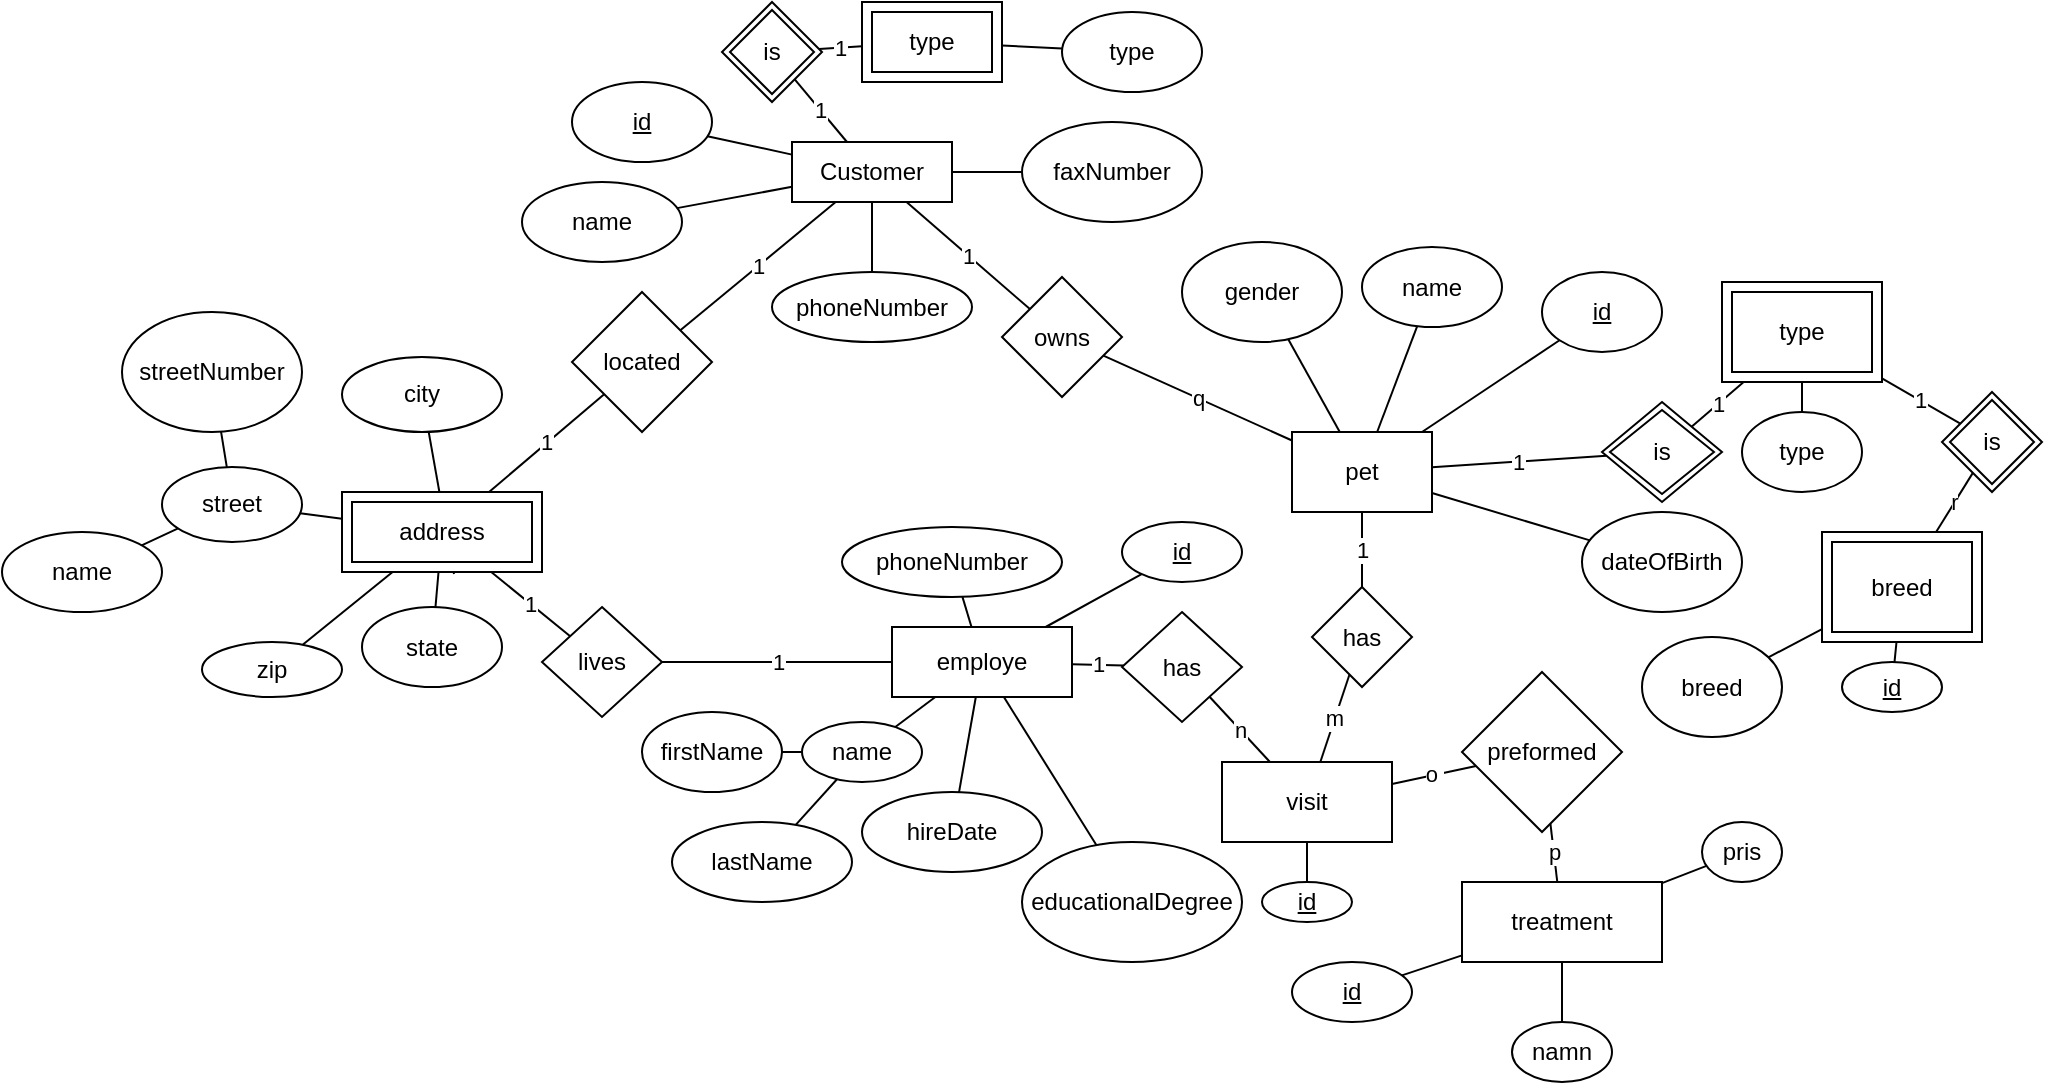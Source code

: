 <mxfile version="14.3.1" type="github">
  <diagram id="6yBv9EPGHSS3pZFMt0RR" name="Page-1">
    <mxGraphModel dx="918" dy="849" grid="1" gridSize="10" guides="1" tooltips="1" connect="1" arrows="1" fold="1" page="1" pageScale="1" pageWidth="2000" pageHeight="2000" math="0" shadow="0">
      <root>
        <mxCell id="0" />
        <mxCell id="1" parent="0" />
        <mxCell id="rghyE2yy_vqSzcF_WPR2-24" value="" style="edgeStyle=none;orthogonalLoop=1;jettySize=auto;html=1;endArrow=none;" parent="1" source="rghyE2yy_vqSzcF_WPR2-1" target="rghyE2yy_vqSzcF_WPR2-23" edge="1">
          <mxGeometry relative="1" as="geometry" />
        </mxCell>
        <mxCell id="rghyE2yy_vqSzcF_WPR2-29" value="" style="edgeStyle=none;orthogonalLoop=1;jettySize=auto;html=1;endArrow=none;" parent="1" source="rghyE2yy_vqSzcF_WPR2-1" target="rghyE2yy_vqSzcF_WPR2-28" edge="1">
          <mxGeometry relative="1" as="geometry" />
        </mxCell>
        <mxCell id="rghyE2yy_vqSzcF_WPR2-50" value="1" style="edgeStyle=none;orthogonalLoop=1;jettySize=auto;html=1;endArrow=none;" parent="1" source="rghyE2yy_vqSzcF_WPR2-1" target="rghyE2yy_vqSzcF_WPR2-49" edge="1">
          <mxGeometry relative="1" as="geometry" />
        </mxCell>
        <mxCell id="rghyE2yy_vqSzcF_WPR2-84" value="1" style="edgeStyle=none;orthogonalLoop=1;jettySize=auto;html=1;endArrow=none;" parent="1" source="rghyE2yy_vqSzcF_WPR2-1" target="rghyE2yy_vqSzcF_WPR2-83" edge="1">
          <mxGeometry relative="1" as="geometry" />
        </mxCell>
        <mxCell id="4AbZtlM--KpaMA0zl2eF-10" value="" style="edgeStyle=none;orthogonalLoop=1;jettySize=auto;html=1;endArrow=none;" edge="1" parent="1" source="rghyE2yy_vqSzcF_WPR2-1" target="4AbZtlM--KpaMA0zl2eF-9">
          <mxGeometry relative="1" as="geometry" />
        </mxCell>
        <mxCell id="rghyE2yy_vqSzcF_WPR2-1" value="Customer" style="rounded=0;whiteSpace=wrap;html=1;" parent="1" vertex="1">
          <mxGeometry x="425" y="90" width="80" height="30" as="geometry" />
        </mxCell>
        <mxCell id="rghyE2yy_vqSzcF_WPR2-9" value="" style="edgeStyle=none;orthogonalLoop=1;jettySize=auto;html=1;endArrow=none;" parent="1" source="rghyE2yy_vqSzcF_WPR2-2" target="rghyE2yy_vqSzcF_WPR2-8" edge="1">
          <mxGeometry relative="1" as="geometry" />
        </mxCell>
        <mxCell id="rghyE2yy_vqSzcF_WPR2-11" value="" style="edgeStyle=none;orthogonalLoop=1;jettySize=auto;html=1;endArrow=none;" parent="1" source="rghyE2yy_vqSzcF_WPR2-2" target="rghyE2yy_vqSzcF_WPR2-10" edge="1">
          <mxGeometry relative="1" as="geometry" />
        </mxCell>
        <mxCell id="rghyE2yy_vqSzcF_WPR2-41" value="1" style="edgeStyle=none;orthogonalLoop=1;jettySize=auto;html=1;endArrow=none;" parent="1" source="rghyE2yy_vqSzcF_WPR2-2" target="rghyE2yy_vqSzcF_WPR2-39" edge="1">
          <mxGeometry relative="1" as="geometry" />
        </mxCell>
        <mxCell id="rghyE2yy_vqSzcF_WPR2-80" value="" style="edgeStyle=none;orthogonalLoop=1;jettySize=auto;html=1;endArrow=none;" parent="1" source="rghyE2yy_vqSzcF_WPR2-2" target="rghyE2yy_vqSzcF_WPR2-79" edge="1">
          <mxGeometry relative="1" as="geometry" />
        </mxCell>
        <mxCell id="rghyE2yy_vqSzcF_WPR2-82" value="" style="edgeStyle=none;orthogonalLoop=1;jettySize=auto;html=1;endArrow=none;" parent="1" source="rghyE2yy_vqSzcF_WPR2-2" target="rghyE2yy_vqSzcF_WPR2-81" edge="1">
          <mxGeometry relative="1" as="geometry" />
        </mxCell>
        <mxCell id="rghyE2yy_vqSzcF_WPR2-109" value="1" style="edgeStyle=none;orthogonalLoop=1;jettySize=auto;html=1;endArrow=none;" parent="1" source="rghyE2yy_vqSzcF_WPR2-2" target="rghyE2yy_vqSzcF_WPR2-159" edge="1">
          <mxGeometry relative="1" as="geometry">
            <mxPoint x="703.158" y="358.158" as="targetPoint" />
          </mxGeometry>
        </mxCell>
        <mxCell id="rghyE2yy_vqSzcF_WPR2-2" value="pet" style="rounded=0;whiteSpace=wrap;html=1;" parent="1" vertex="1">
          <mxGeometry x="675" y="235" width="70" height="40" as="geometry" />
        </mxCell>
        <mxCell id="rghyE2yy_vqSzcF_WPR2-8" value="&lt;u&gt;id&lt;/u&gt;" style="ellipse;whiteSpace=wrap;html=1;rounded=0;" parent="1" vertex="1">
          <mxGeometry x="800" y="155" width="60" height="40" as="geometry" />
        </mxCell>
        <mxCell id="rghyE2yy_vqSzcF_WPR2-10" value="name" style="ellipse;whiteSpace=wrap;html=1;rounded=0;" parent="1" vertex="1">
          <mxGeometry x="710" y="142.5" width="70" height="40" as="geometry" />
        </mxCell>
        <mxCell id="rghyE2yy_vqSzcF_WPR2-23" value="name" style="ellipse;whiteSpace=wrap;html=1;rounded=0;" parent="1" vertex="1">
          <mxGeometry x="290" y="110" width="80" height="40" as="geometry" />
        </mxCell>
        <mxCell id="rghyE2yy_vqSzcF_WPR2-28" value="&lt;u&gt;id&lt;/u&gt;" style="ellipse;whiteSpace=wrap;html=1;rounded=0;" parent="1" vertex="1">
          <mxGeometry x="315" y="60" width="70" height="40" as="geometry" />
        </mxCell>
        <mxCell id="rghyE2yy_vqSzcF_WPR2-43" value="1" style="edgeStyle=none;orthogonalLoop=1;jettySize=auto;html=1;endArrow=none;" parent="1" source="rghyE2yy_vqSzcF_WPR2-37" target="rghyE2yy_vqSzcF_WPR2-40" edge="1">
          <mxGeometry relative="1" as="geometry" />
        </mxCell>
        <mxCell id="rghyE2yy_vqSzcF_WPR2-46" value="" style="edgeStyle=none;orthogonalLoop=1;jettySize=auto;html=1;endArrow=none;" parent="1" source="rghyE2yy_vqSzcF_WPR2-37" target="rghyE2yy_vqSzcF_WPR2-45" edge="1">
          <mxGeometry relative="1" as="geometry" />
        </mxCell>
        <mxCell id="rghyE2yy_vqSzcF_WPR2-37" value="type" style="shape=ext;margin=3;double=1;whiteSpace=wrap;html=1;align=center;" parent="1" vertex="1">
          <mxGeometry x="890" y="160" width="80" height="50" as="geometry" />
        </mxCell>
        <mxCell id="rghyE2yy_vqSzcF_WPR2-48" value="" style="edgeStyle=none;orthogonalLoop=1;jettySize=auto;html=1;endArrow=none;" parent="1" source="rghyE2yy_vqSzcF_WPR2-38" target="rghyE2yy_vqSzcF_WPR2-47" edge="1">
          <mxGeometry relative="1" as="geometry" />
        </mxCell>
        <mxCell id="rghyE2yy_vqSzcF_WPR2-197" value="" style="edgeStyle=none;orthogonalLoop=1;jettySize=auto;html=1;endArrow=none;" parent="1" source="rghyE2yy_vqSzcF_WPR2-38" target="rghyE2yy_vqSzcF_WPR2-196" edge="1">
          <mxGeometry relative="1" as="geometry" />
        </mxCell>
        <mxCell id="rghyE2yy_vqSzcF_WPR2-198" value="r" style="edgeStyle=none;orthogonalLoop=1;jettySize=auto;html=1;endArrow=none;" parent="1" source="rghyE2yy_vqSzcF_WPR2-38" target="rghyE2yy_vqSzcF_WPR2-40" edge="1">
          <mxGeometry relative="1" as="geometry" />
        </mxCell>
        <mxCell id="rghyE2yy_vqSzcF_WPR2-38" value="breed" style="shape=ext;margin=3;double=1;whiteSpace=wrap;html=1;align=center;" parent="1" vertex="1">
          <mxGeometry x="940" y="285" width="80" height="55" as="geometry" />
        </mxCell>
        <mxCell id="rghyE2yy_vqSzcF_WPR2-42" value="1" style="edgeStyle=none;orthogonalLoop=1;jettySize=auto;html=1;endArrow=none;" parent="1" source="rghyE2yy_vqSzcF_WPR2-39" target="rghyE2yy_vqSzcF_WPR2-37" edge="1">
          <mxGeometry relative="1" as="geometry" />
        </mxCell>
        <mxCell id="rghyE2yy_vqSzcF_WPR2-39" value="is" style="shape=rhombus;double=1;perimeter=rhombusPerimeter;whiteSpace=wrap;html=1;align=center;" parent="1" vertex="1">
          <mxGeometry x="830" y="220" width="60" height="50" as="geometry" />
        </mxCell>
        <mxCell id="rghyE2yy_vqSzcF_WPR2-40" value="is" style="shape=rhombus;double=1;perimeter=rhombusPerimeter;whiteSpace=wrap;html=1;align=center;" parent="1" vertex="1">
          <mxGeometry x="1000" y="215" width="50" height="50" as="geometry" />
        </mxCell>
        <mxCell id="rghyE2yy_vqSzcF_WPR2-45" value="type" style="ellipse;whiteSpace=wrap;html=1;" parent="1" vertex="1">
          <mxGeometry x="900" y="225" width="60" height="40" as="geometry" />
        </mxCell>
        <mxCell id="rghyE2yy_vqSzcF_WPR2-47" value="breed" style="ellipse;whiteSpace=wrap;html=1;" parent="1" vertex="1">
          <mxGeometry x="850" y="337.5" width="70" height="50" as="geometry" />
        </mxCell>
        <mxCell id="rghyE2yy_vqSzcF_WPR2-49" value="is" style="shape=rhombus;double=1;perimeter=rhombusPerimeter;whiteSpace=wrap;html=1;align=center;" parent="1" vertex="1">
          <mxGeometry x="390" y="20" width="50" height="50" as="geometry" />
        </mxCell>
        <mxCell id="rghyE2yy_vqSzcF_WPR2-52" value="1" style="edgeStyle=none;orthogonalLoop=1;jettySize=auto;html=1;endArrow=none;" parent="1" source="rghyE2yy_vqSzcF_WPR2-51" target="rghyE2yy_vqSzcF_WPR2-49" edge="1">
          <mxGeometry relative="1" as="geometry" />
        </mxCell>
        <mxCell id="rghyE2yy_vqSzcF_WPR2-54" value="" style="edgeStyle=none;orthogonalLoop=1;jettySize=auto;html=1;endArrow=none;" parent="1" source="rghyE2yy_vqSzcF_WPR2-51" target="rghyE2yy_vqSzcF_WPR2-53" edge="1">
          <mxGeometry relative="1" as="geometry" />
        </mxCell>
        <mxCell id="rghyE2yy_vqSzcF_WPR2-51" value="type" style="shape=ext;margin=3;double=1;whiteSpace=wrap;html=1;align=center;" parent="1" vertex="1">
          <mxGeometry x="460" y="20" width="70" height="40" as="geometry" />
        </mxCell>
        <mxCell id="rghyE2yy_vqSzcF_WPR2-53" value="type" style="ellipse;whiteSpace=wrap;html=1;" parent="1" vertex="1">
          <mxGeometry x="560" y="25" width="70" height="40" as="geometry" />
        </mxCell>
        <mxCell id="rghyE2yy_vqSzcF_WPR2-57" value="1" style="edgeStyle=none;orthogonalLoop=1;jettySize=auto;html=1;endArrow=none;" parent="1" source="rghyE2yy_vqSzcF_WPR2-193" target="rghyE2yy_vqSzcF_WPR2-56" edge="1">
          <mxGeometry relative="1" as="geometry">
            <mxPoint x="260.811" y="265" as="sourcePoint" />
          </mxGeometry>
        </mxCell>
        <mxCell id="rghyE2yy_vqSzcF_WPR2-60" value="1" style="edgeStyle=none;orthogonalLoop=1;jettySize=auto;html=1;endArrow=none;" parent="1" source="rghyE2yy_vqSzcF_WPR2-193" target="rghyE2yy_vqSzcF_WPR2-59" edge="1">
          <mxGeometry relative="1" as="geometry">
            <mxPoint x="263.333" y="300" as="sourcePoint" />
          </mxGeometry>
        </mxCell>
        <mxCell id="rghyE2yy_vqSzcF_WPR2-64" value="" style="edgeStyle=none;orthogonalLoop=1;jettySize=auto;html=1;endArrow=none;" parent="1" source="rghyE2yy_vqSzcF_WPR2-193" target="rghyE2yy_vqSzcF_WPR2-63" edge="1">
          <mxGeometry relative="1" as="geometry">
            <mxPoint x="200" y="277.674" as="sourcePoint" />
          </mxGeometry>
        </mxCell>
        <mxCell id="rghyE2yy_vqSzcF_WPR2-70" value="" style="edgeStyle=none;orthogonalLoop=1;jettySize=auto;html=1;endArrow=none;exitX=0.56;exitY=1.025;exitDx=0;exitDy=0;exitPerimeter=0;" parent="1" source="rghyE2yy_vqSzcF_WPR2-193" target="rghyE2yy_vqSzcF_WPR2-69" edge="1">
          <mxGeometry relative="1" as="geometry">
            <mxPoint x="240" y="265" as="sourcePoint" />
          </mxGeometry>
        </mxCell>
        <mxCell id="rghyE2yy_vqSzcF_WPR2-72" value="" style="edgeStyle=none;orthogonalLoop=1;jettySize=auto;html=1;endArrow=none;" parent="1" source="rghyE2yy_vqSzcF_WPR2-193" target="rghyE2yy_vqSzcF_WPR2-71" edge="1">
          <mxGeometry relative="1" as="geometry">
            <mxPoint x="221.593" y="300" as="sourcePoint" />
          </mxGeometry>
        </mxCell>
        <mxCell id="rghyE2yy_vqSzcF_WPR2-74" value="" style="edgeStyle=none;orthogonalLoop=1;jettySize=auto;html=1;endArrow=none;" parent="1" source="rghyE2yy_vqSzcF_WPR2-193" target="rghyE2yy_vqSzcF_WPR2-73" edge="1">
          <mxGeometry relative="1" as="geometry">
            <mxPoint x="241.521" y="300" as="sourcePoint" />
          </mxGeometry>
        </mxCell>
        <mxCell id="rghyE2yy_vqSzcF_WPR2-58" value="1" style="edgeStyle=none;orthogonalLoop=1;jettySize=auto;html=1;endArrow=none;" parent="1" source="rghyE2yy_vqSzcF_WPR2-56" target="rghyE2yy_vqSzcF_WPR2-1" edge="1">
          <mxGeometry relative="1" as="geometry" />
        </mxCell>
        <mxCell id="rghyE2yy_vqSzcF_WPR2-56" value="located" style="rhombus;whiteSpace=wrap;html=1;rounded=0;" parent="1" vertex="1">
          <mxGeometry x="315" y="165" width="70" height="70" as="geometry" />
        </mxCell>
        <mxCell id="rghyE2yy_vqSzcF_WPR2-62" value="1" style="edgeStyle=none;orthogonalLoop=1;jettySize=auto;html=1;endArrow=none;" parent="1" source="rghyE2yy_vqSzcF_WPR2-59" target="rghyE2yy_vqSzcF_WPR2-61" edge="1">
          <mxGeometry relative="1" as="geometry" />
        </mxCell>
        <mxCell id="rghyE2yy_vqSzcF_WPR2-59" value="lives" style="rhombus;whiteSpace=wrap;html=1;rounded=0;" parent="1" vertex="1">
          <mxGeometry x="300" y="322.5" width="60" height="55" as="geometry" />
        </mxCell>
        <mxCell id="rghyE2yy_vqSzcF_WPR2-78" value="" style="edgeStyle=none;orthogonalLoop=1;jettySize=auto;html=1;endArrow=none;" parent="1" source="rghyE2yy_vqSzcF_WPR2-1" target="rghyE2yy_vqSzcF_WPR2-77" edge="1">
          <mxGeometry relative="1" as="geometry" />
        </mxCell>
        <mxCell id="rghyE2yy_vqSzcF_WPR2-94" value="" style="edgeStyle=none;orthogonalLoop=1;jettySize=auto;html=1;endArrow=none;" parent="1" source="rghyE2yy_vqSzcF_WPR2-61" target="rghyE2yy_vqSzcF_WPR2-93" edge="1">
          <mxGeometry relative="1" as="geometry" />
        </mxCell>
        <mxCell id="rghyE2yy_vqSzcF_WPR2-96" value="" style="edgeStyle=none;orthogonalLoop=1;jettySize=auto;html=1;endArrow=none;" parent="1" source="rghyE2yy_vqSzcF_WPR2-61" target="rghyE2yy_vqSzcF_WPR2-95" edge="1">
          <mxGeometry relative="1" as="geometry" />
        </mxCell>
        <mxCell id="rghyE2yy_vqSzcF_WPR2-103" value="" style="edgeStyle=none;orthogonalLoop=1;jettySize=auto;html=1;endArrow=none;" parent="1" source="rghyE2yy_vqSzcF_WPR2-61" target="rghyE2yy_vqSzcF_WPR2-102" edge="1">
          <mxGeometry relative="1" as="geometry" />
        </mxCell>
        <mxCell id="rghyE2yy_vqSzcF_WPR2-105" value="" style="edgeStyle=none;orthogonalLoop=1;jettySize=auto;html=1;endArrow=none;" parent="1" source="rghyE2yy_vqSzcF_WPR2-61" target="rghyE2yy_vqSzcF_WPR2-104" edge="1">
          <mxGeometry relative="1" as="geometry" />
        </mxCell>
        <mxCell id="rghyE2yy_vqSzcF_WPR2-110" value="1" style="edgeStyle=none;orthogonalLoop=1;jettySize=auto;html=1;endArrow=none;" parent="1" source="rghyE2yy_vqSzcF_WPR2-61" target="rghyE2yy_vqSzcF_WPR2-158" edge="1">
          <mxGeometry relative="1" as="geometry">
            <mxPoint x="642.353" y="372.647" as="targetPoint" />
          </mxGeometry>
        </mxCell>
        <mxCell id="4AbZtlM--KpaMA0zl2eF-8" value="" style="edgeStyle=none;orthogonalLoop=1;jettySize=auto;html=1;endArrow=none;" edge="1" parent="1" source="rghyE2yy_vqSzcF_WPR2-61" target="4AbZtlM--KpaMA0zl2eF-6">
          <mxGeometry relative="1" as="geometry" />
        </mxCell>
        <mxCell id="rghyE2yy_vqSzcF_WPR2-61" value="employe" style="whiteSpace=wrap;html=1;rounded=0;" parent="1" vertex="1">
          <mxGeometry x="475" y="332.5" width="90" height="35" as="geometry" />
        </mxCell>
        <mxCell id="rghyE2yy_vqSzcF_WPR2-66" value="" style="edgeStyle=none;orthogonalLoop=1;jettySize=auto;html=1;endArrow=none;" parent="1" source="rghyE2yy_vqSzcF_WPR2-63" target="rghyE2yy_vqSzcF_WPR2-65" edge="1">
          <mxGeometry relative="1" as="geometry" />
        </mxCell>
        <mxCell id="rghyE2yy_vqSzcF_WPR2-68" value="" style="edgeStyle=none;orthogonalLoop=1;jettySize=auto;html=1;endArrow=none;" parent="1" source="rghyE2yy_vqSzcF_WPR2-63" target="rghyE2yy_vqSzcF_WPR2-67" edge="1">
          <mxGeometry relative="1" as="geometry" />
        </mxCell>
        <mxCell id="rghyE2yy_vqSzcF_WPR2-63" value="street" style="ellipse;whiteSpace=wrap;html=1;rounded=0;" parent="1" vertex="1">
          <mxGeometry x="110" y="252.5" width="70" height="37.5" as="geometry" />
        </mxCell>
        <mxCell id="rghyE2yy_vqSzcF_WPR2-65" value="name" style="ellipse;whiteSpace=wrap;html=1;rounded=0;" parent="1" vertex="1">
          <mxGeometry x="30" y="285" width="80" height="40" as="geometry" />
        </mxCell>
        <mxCell id="rghyE2yy_vqSzcF_WPR2-67" value="streetNumber" style="ellipse;whiteSpace=wrap;html=1;rounded=0;" parent="1" vertex="1">
          <mxGeometry x="90" y="175" width="90" height="60" as="geometry" />
        </mxCell>
        <mxCell id="rghyE2yy_vqSzcF_WPR2-69" value="city" style="ellipse;whiteSpace=wrap;html=1;rounded=0;" parent="1" vertex="1">
          <mxGeometry x="200" y="197.5" width="80" height="37.5" as="geometry" />
        </mxCell>
        <mxCell id="rghyE2yy_vqSzcF_WPR2-71" value="zip" style="ellipse;whiteSpace=wrap;html=1;rounded=0;" parent="1" vertex="1">
          <mxGeometry x="130" y="340" width="70" height="27.5" as="geometry" />
        </mxCell>
        <mxCell id="rghyE2yy_vqSzcF_WPR2-73" value="state" style="ellipse;whiteSpace=wrap;html=1;rounded=0;" parent="1" vertex="1">
          <mxGeometry x="210" y="322.5" width="70" height="40" as="geometry" />
        </mxCell>
        <mxCell id="rghyE2yy_vqSzcF_WPR2-77" value="faxNumber" style="ellipse;whiteSpace=wrap;html=1;rounded=0;" parent="1" vertex="1">
          <mxGeometry x="540" y="80" width="90" height="50" as="geometry" />
        </mxCell>
        <mxCell id="rghyE2yy_vqSzcF_WPR2-79" value="gender" style="ellipse;whiteSpace=wrap;html=1;rounded=0;" parent="1" vertex="1">
          <mxGeometry x="620" y="140" width="80" height="50" as="geometry" />
        </mxCell>
        <mxCell id="rghyE2yy_vqSzcF_WPR2-81" value="dateOfBirth" style="ellipse;whiteSpace=wrap;html=1;rounded=0;" parent="1" vertex="1">
          <mxGeometry x="820" y="275" width="80" height="50" as="geometry" />
        </mxCell>
        <mxCell id="rghyE2yy_vqSzcF_WPR2-85" value="q" style="edgeStyle=none;orthogonalLoop=1;jettySize=auto;html=1;endArrow=none;" parent="1" source="rghyE2yy_vqSzcF_WPR2-83" target="rghyE2yy_vqSzcF_WPR2-2" edge="1">
          <mxGeometry relative="1" as="geometry" />
        </mxCell>
        <mxCell id="rghyE2yy_vqSzcF_WPR2-83" value="owns" style="rhombus;whiteSpace=wrap;html=1;rounded=0;" parent="1" vertex="1">
          <mxGeometry x="530" y="157.5" width="60" height="60" as="geometry" />
        </mxCell>
        <mxCell id="rghyE2yy_vqSzcF_WPR2-93" value="&lt;u&gt;id&lt;/u&gt;" style="ellipse;whiteSpace=wrap;html=1;rounded=0;" parent="1" vertex="1">
          <mxGeometry x="590" y="280" width="60" height="30" as="geometry" />
        </mxCell>
        <mxCell id="rghyE2yy_vqSzcF_WPR2-98" value="" style="edgeStyle=none;orthogonalLoop=1;jettySize=auto;html=1;endArrow=none;" parent="1" source="rghyE2yy_vqSzcF_WPR2-95" target="rghyE2yy_vqSzcF_WPR2-97" edge="1">
          <mxGeometry relative="1" as="geometry" />
        </mxCell>
        <mxCell id="rghyE2yy_vqSzcF_WPR2-100" value="" style="edgeStyle=none;orthogonalLoop=1;jettySize=auto;html=1;endArrow=none;" parent="1" source="rghyE2yy_vqSzcF_WPR2-95" target="rghyE2yy_vqSzcF_WPR2-99" edge="1">
          <mxGeometry relative="1" as="geometry" />
        </mxCell>
        <mxCell id="rghyE2yy_vqSzcF_WPR2-95" value="name" style="ellipse;whiteSpace=wrap;html=1;rounded=0;" parent="1" vertex="1">
          <mxGeometry x="430" y="380" width="60" height="30" as="geometry" />
        </mxCell>
        <mxCell id="rghyE2yy_vqSzcF_WPR2-97" value="firstName" style="ellipse;whiteSpace=wrap;html=1;rounded=0;" parent="1" vertex="1">
          <mxGeometry x="350" y="375" width="70" height="40" as="geometry" />
        </mxCell>
        <mxCell id="rghyE2yy_vqSzcF_WPR2-99" value="lastName" style="ellipse;whiteSpace=wrap;html=1;rounded=0;" parent="1" vertex="1">
          <mxGeometry x="365" y="430" width="90" height="40" as="geometry" />
        </mxCell>
        <mxCell id="rghyE2yy_vqSzcF_WPR2-102" value="educationalDegree" style="ellipse;whiteSpace=wrap;html=1;rounded=0;" parent="1" vertex="1">
          <mxGeometry x="540" y="440" width="110" height="60" as="geometry" />
        </mxCell>
        <mxCell id="rghyE2yy_vqSzcF_WPR2-104" value="hireDate" style="ellipse;whiteSpace=wrap;html=1;rounded=0;" parent="1" vertex="1">
          <mxGeometry x="460" y="415" width="90" height="40" as="geometry" />
        </mxCell>
        <mxCell id="rghyE2yy_vqSzcF_WPR2-117" style="edgeStyle=none;orthogonalLoop=1;jettySize=auto;html=1;exitX=0.5;exitY=1;exitDx=0;exitDy=0;endArrow=none;" parent="1" edge="1">
          <mxGeometry relative="1" as="geometry">
            <mxPoint x="790" y="465" as="sourcePoint" />
            <mxPoint x="790" y="465" as="targetPoint" />
          </mxGeometry>
        </mxCell>
        <mxCell id="rghyE2yy_vqSzcF_WPR2-161" value="n" style="edgeStyle=none;orthogonalLoop=1;jettySize=auto;html=1;endArrow=none;" parent="1" source="rghyE2yy_vqSzcF_WPR2-170" target="rghyE2yy_vqSzcF_WPR2-158" edge="1">
          <mxGeometry relative="1" as="geometry">
            <mxPoint x="685.385" y="410" as="sourcePoint" />
          </mxGeometry>
        </mxCell>
        <mxCell id="rghyE2yy_vqSzcF_WPR2-164" value="o&amp;nbsp;" style="edgeStyle=none;orthogonalLoop=1;jettySize=auto;html=1;endArrow=none;" parent="1" source="rghyE2yy_vqSzcF_WPR2-170" target="rghyE2yy_vqSzcF_WPR2-163" edge="1">
          <mxGeometry relative="1" as="geometry">
            <mxPoint x="760.0" y="437.692" as="sourcePoint" />
          </mxGeometry>
        </mxCell>
        <mxCell id="rghyE2yy_vqSzcF_WPR2-158" value="has" style="rhombus;whiteSpace=wrap;html=1;" parent="1" vertex="1">
          <mxGeometry x="590" y="325" width="60" height="55" as="geometry" />
        </mxCell>
        <mxCell id="rghyE2yy_vqSzcF_WPR2-160" value="m" style="edgeStyle=none;orthogonalLoop=1;jettySize=auto;html=1;endArrow=none;" parent="1" source="rghyE2yy_vqSzcF_WPR2-159" target="rghyE2yy_vqSzcF_WPR2-170" edge="1">
          <mxGeometry relative="1" as="geometry">
            <mxPoint x="739.091" y="410" as="targetPoint" />
          </mxGeometry>
        </mxCell>
        <mxCell id="rghyE2yy_vqSzcF_WPR2-172" value="1" style="edgeStyle=none;orthogonalLoop=1;jettySize=auto;html=1;endArrow=none;" parent="1" source="rghyE2yy_vqSzcF_WPR2-159" target="rghyE2yy_vqSzcF_WPR2-2" edge="1">
          <mxGeometry relative="1" as="geometry" />
        </mxCell>
        <mxCell id="rghyE2yy_vqSzcF_WPR2-159" value="has" style="rhombus;whiteSpace=wrap;html=1;" parent="1" vertex="1">
          <mxGeometry x="685" y="312.5" width="50" height="50" as="geometry" />
        </mxCell>
        <mxCell id="rghyE2yy_vqSzcF_WPR2-166" value="p" style="edgeStyle=none;orthogonalLoop=1;jettySize=auto;html=1;endArrow=none;" parent="1" source="rghyE2yy_vqSzcF_WPR2-163" target="rghyE2yy_vqSzcF_WPR2-165" edge="1">
          <mxGeometry relative="1" as="geometry" />
        </mxCell>
        <mxCell id="rghyE2yy_vqSzcF_WPR2-163" value="preformed" style="rhombus;whiteSpace=wrap;html=1;rounded=0;" parent="1" vertex="1">
          <mxGeometry x="760" y="355" width="80" height="80" as="geometry" />
        </mxCell>
        <mxCell id="rghyE2yy_vqSzcF_WPR2-177" value="" style="edgeStyle=none;orthogonalLoop=1;jettySize=auto;html=1;endArrow=none;" parent="1" source="rghyE2yy_vqSzcF_WPR2-165" target="rghyE2yy_vqSzcF_WPR2-176" edge="1">
          <mxGeometry relative="1" as="geometry" />
        </mxCell>
        <mxCell id="rghyE2yy_vqSzcF_WPR2-179" value="" style="edgeStyle=none;orthogonalLoop=1;jettySize=auto;html=1;endArrow=none;" parent="1" source="rghyE2yy_vqSzcF_WPR2-165" target="rghyE2yy_vqSzcF_WPR2-178" edge="1">
          <mxGeometry relative="1" as="geometry" />
        </mxCell>
        <mxCell id="rghyE2yy_vqSzcF_WPR2-180" value="" style="edgeStyle=none;orthogonalLoop=1;jettySize=auto;html=1;endArrow=none;" parent="1" source="rghyE2yy_vqSzcF_WPR2-165" target="rghyE2yy_vqSzcF_WPR2-178" edge="1">
          <mxGeometry relative="1" as="geometry" />
        </mxCell>
        <mxCell id="rghyE2yy_vqSzcF_WPR2-183" value="" style="edgeStyle=none;orthogonalLoop=1;jettySize=auto;html=1;endArrow=none;" parent="1" source="rghyE2yy_vqSzcF_WPR2-165" target="rghyE2yy_vqSzcF_WPR2-182" edge="1">
          <mxGeometry relative="1" as="geometry" />
        </mxCell>
        <mxCell id="rghyE2yy_vqSzcF_WPR2-165" value="treatment" style="whiteSpace=wrap;html=1;rounded=0;" parent="1" vertex="1">
          <mxGeometry x="760" y="460" width="100" height="40" as="geometry" />
        </mxCell>
        <mxCell id="rghyE2yy_vqSzcF_WPR2-195" value="" style="edgeStyle=none;orthogonalLoop=1;jettySize=auto;html=1;endArrow=none;" parent="1" source="rghyE2yy_vqSzcF_WPR2-170" target="rghyE2yy_vqSzcF_WPR2-194" edge="1">
          <mxGeometry relative="1" as="geometry" />
        </mxCell>
        <mxCell id="rghyE2yy_vqSzcF_WPR2-170" value="visit" style="rounded=0;whiteSpace=wrap;html=1;" parent="1" vertex="1">
          <mxGeometry x="640" y="400" width="85" height="40" as="geometry" />
        </mxCell>
        <mxCell id="rghyE2yy_vqSzcF_WPR2-176" value="pris" style="ellipse;whiteSpace=wrap;html=1;rounded=0;" parent="1" vertex="1">
          <mxGeometry x="880" y="430" width="40" height="30" as="geometry" />
        </mxCell>
        <mxCell id="rghyE2yy_vqSzcF_WPR2-178" value="namn" style="ellipse;whiteSpace=wrap;html=1;rounded=0;" parent="1" vertex="1">
          <mxGeometry x="785" y="530" width="50" height="30" as="geometry" />
        </mxCell>
        <mxCell id="rghyE2yy_vqSzcF_WPR2-182" value="&lt;u&gt;id&lt;/u&gt;" style="ellipse;whiteSpace=wrap;html=1;rounded=0;" parent="1" vertex="1">
          <mxGeometry x="675" y="500" width="60" height="30" as="geometry" />
        </mxCell>
        <mxCell id="rghyE2yy_vqSzcF_WPR2-193" value="address" style="shape=ext;margin=3;double=1;whiteSpace=wrap;html=1;align=center;" parent="1" vertex="1">
          <mxGeometry x="200" y="265" width="100" height="40" as="geometry" />
        </mxCell>
        <mxCell id="rghyE2yy_vqSzcF_WPR2-194" value="&lt;u&gt;id&lt;/u&gt;" style="ellipse;whiteSpace=wrap;html=1;rounded=0;" parent="1" vertex="1">
          <mxGeometry x="660" y="460" width="45" height="20" as="geometry" />
        </mxCell>
        <mxCell id="rghyE2yy_vqSzcF_WPR2-196" value="&lt;u&gt;id&lt;/u&gt;" style="ellipse;whiteSpace=wrap;html=1;" parent="1" vertex="1">
          <mxGeometry x="950" y="350" width="50" height="25" as="geometry" />
        </mxCell>
        <mxCell id="4AbZtlM--KpaMA0zl2eF-6" value="phoneNumber" style="ellipse;whiteSpace=wrap;html=1;" vertex="1" parent="1">
          <mxGeometry x="450" y="282.5" width="110" height="35" as="geometry" />
        </mxCell>
        <mxCell id="4AbZtlM--KpaMA0zl2eF-9" value="phoneNumber" style="ellipse;whiteSpace=wrap;html=1;" vertex="1" parent="1">
          <mxGeometry x="415" y="155" width="100" height="35" as="geometry" />
        </mxCell>
      </root>
    </mxGraphModel>
  </diagram>
</mxfile>
